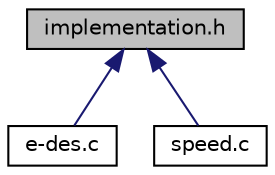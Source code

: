 digraph "implementation.h"
{
 // LATEX_PDF_SIZE
  edge [fontname="Helvetica",fontsize="10",labelfontname="Helvetica",labelfontsize="10"];
  node [fontname="Helvetica",fontsize="10",shape=record];
  Node1 [label="implementation.h",height=0.2,width=0.4,color="black", fillcolor="grey75", style="filled", fontcolor="black",tooltip="Implementation of the e-des and des-ecb modes."];
  Node1 -> Node2 [dir="back",color="midnightblue",fontsize="10",style="solid",fontname="Helvetica"];
  Node2 [label="e-des.c",height=0.2,width=0.4,color="black", fillcolor="white", style="filled",URL="$e-des_8c.html",tooltip="Implementation of the e-des and des-ecb modes."];
  Node1 -> Node3 [dir="back",color="midnightblue",fontsize="10",style="solid",fontname="Helvetica"];
  Node3 [label="speed.c",height=0.2,width=0.4,color="black", fillcolor="white", style="filled",URL="$speed_8c.html",tooltip="Tests the performance of the encryption and decryption functions (ECB and E-DES implementations)"];
}
